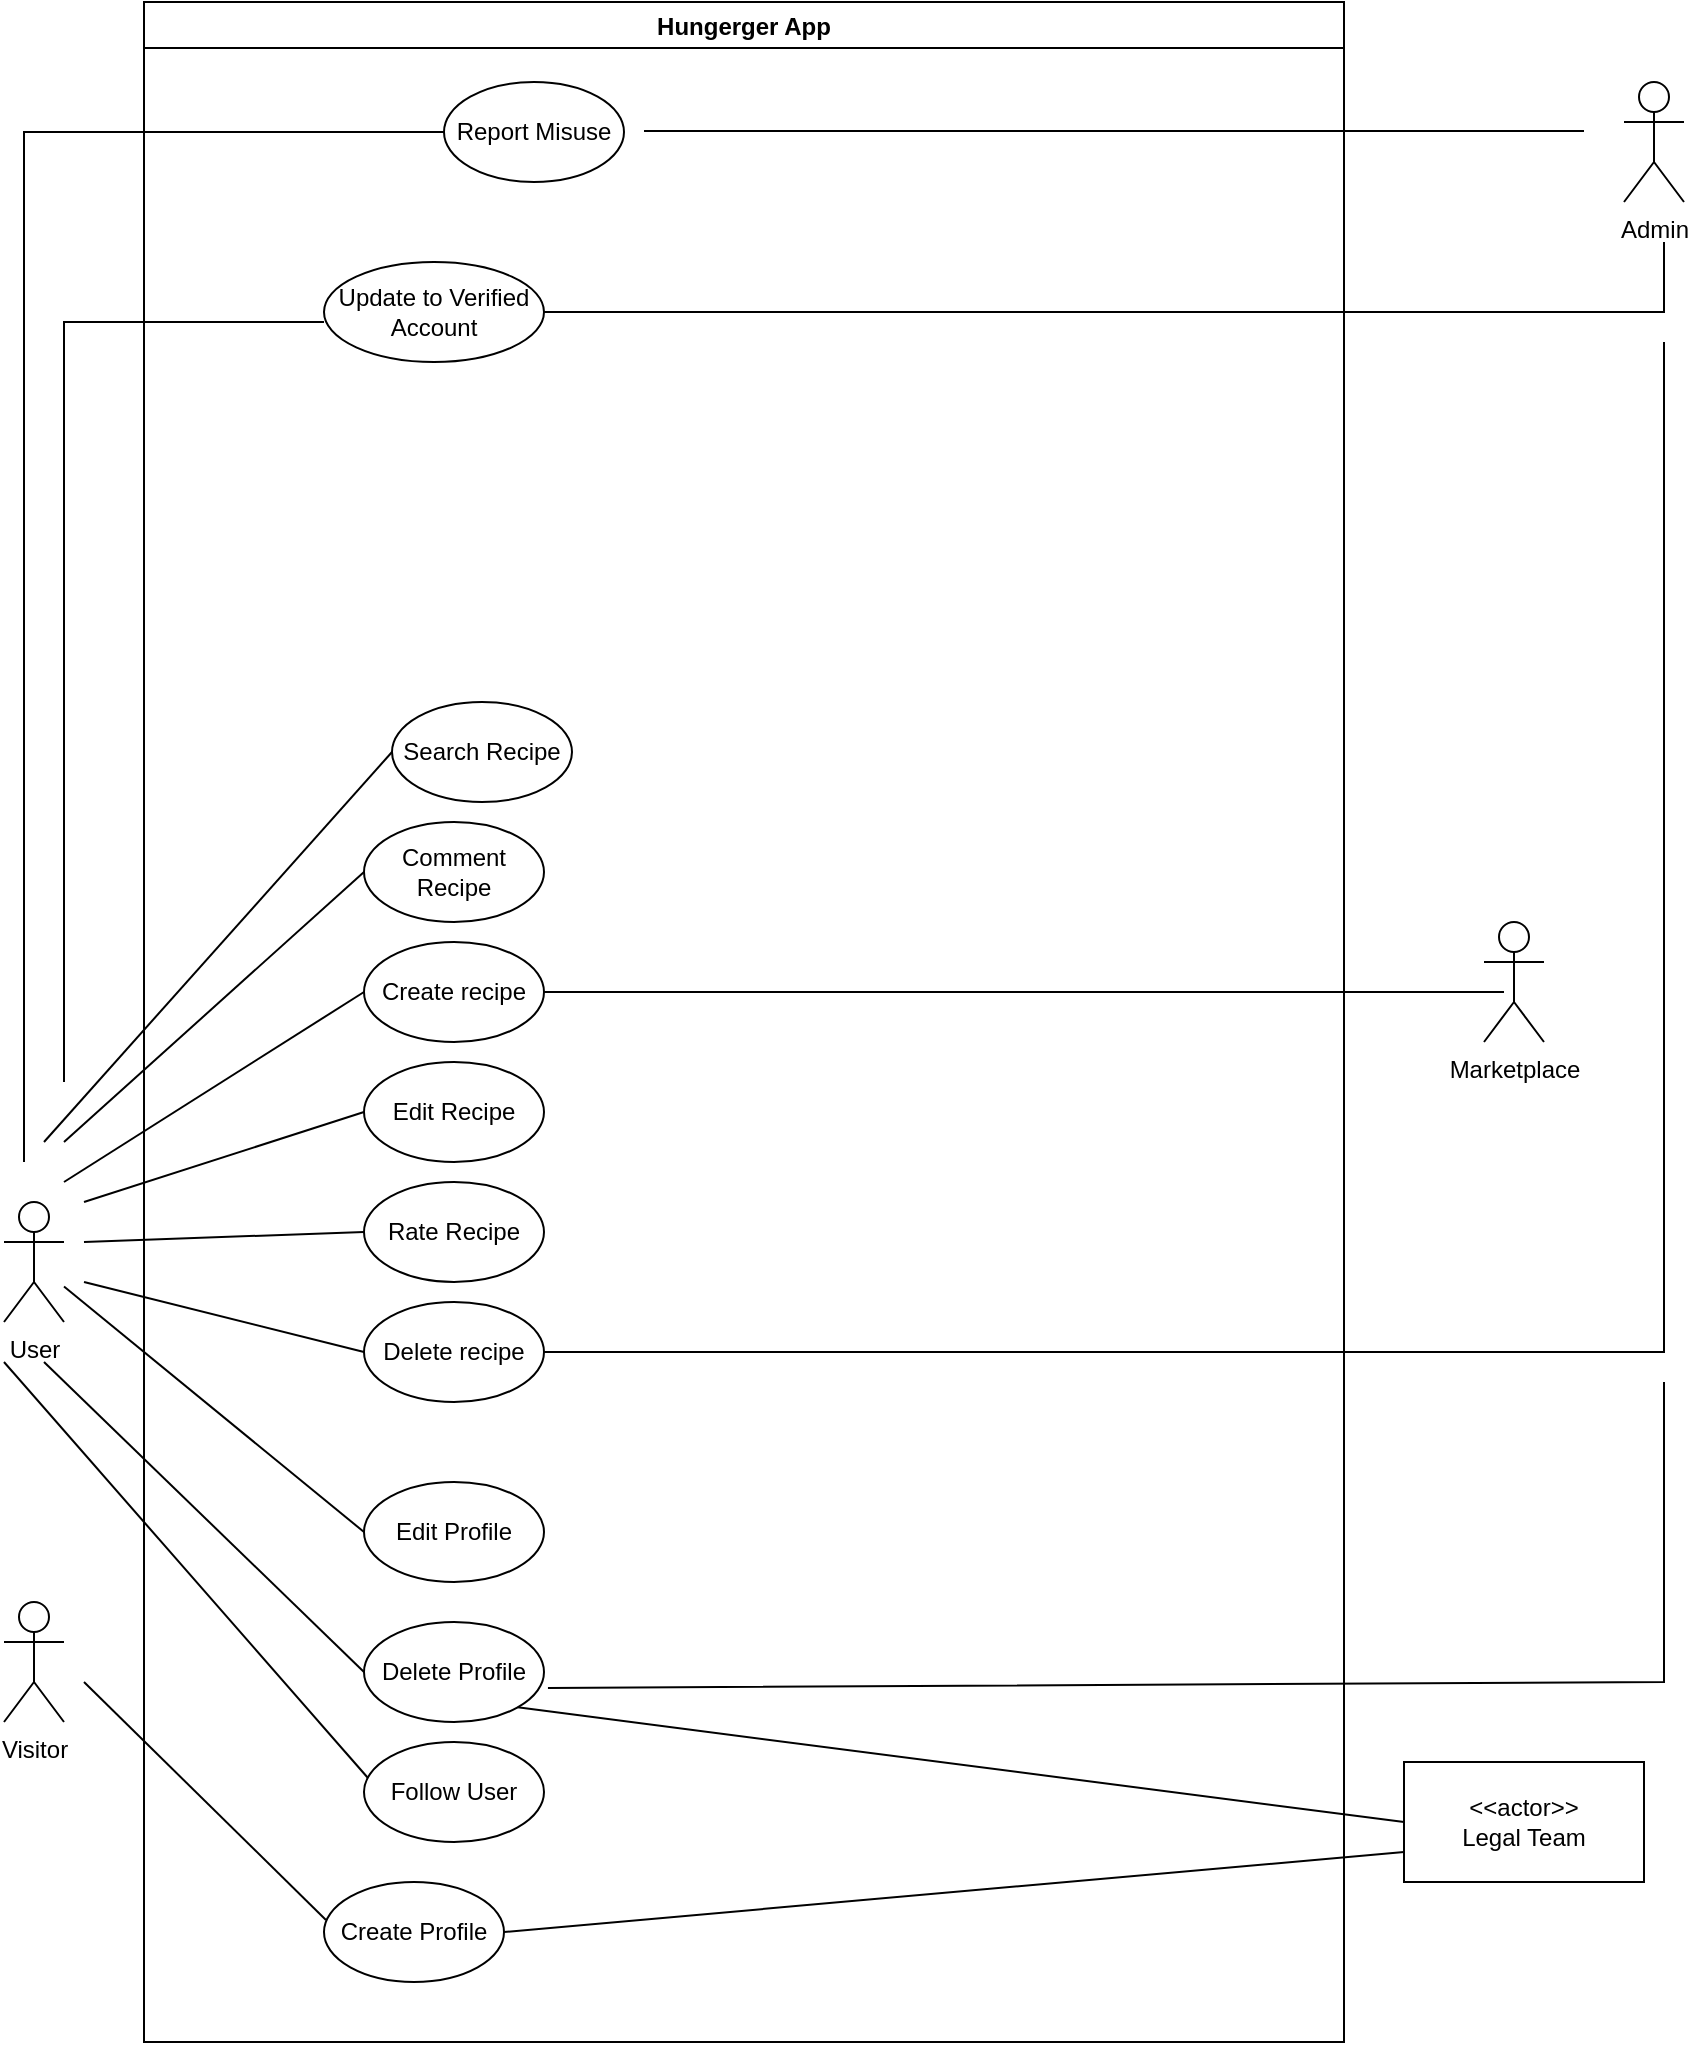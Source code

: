 <mxfile version="22.1.4" type="google">
  <diagram name="Sayfa -1" id="MpunopHkA3QTU1ZINthr">
    <mxGraphModel grid="1" page="1" gridSize="10" guides="1" tooltips="1" connect="1" arrows="1" fold="1" pageScale="1" pageWidth="827" pageHeight="1169" math="0" shadow="0">
      <root>
        <mxCell id="0" />
        <mxCell id="1" parent="0" />
        <mxCell id="DQBXJ2V9FcqI_M96Gr92-1" value="User" style="shape=umlActor;verticalLabelPosition=bottom;verticalAlign=top;html=1;" vertex="1" parent="1">
          <mxGeometry x="130" y="160" width="30" height="60" as="geometry" />
        </mxCell>
        <mxCell id="DQBXJ2V9FcqI_M96Gr92-2" value="Visitor" style="shape=umlActor;verticalLabelPosition=bottom;verticalAlign=top;html=1;" vertex="1" parent="1">
          <mxGeometry x="130" y="360" width="30" height="60" as="geometry" />
        </mxCell>
        <mxCell id="DQBXJ2V9FcqI_M96Gr92-24" value="Hungerger App" style="swimlane;fillColor=#FFFFFF;" vertex="1" parent="1">
          <mxGeometry x="200" y="-440" width="600" height="1020" as="geometry" />
        </mxCell>
        <mxCell id="DQBXJ2V9FcqI_M96Gr92-26" value="Create Profile" style="ellipse;whiteSpace=wrap;html=1;" vertex="1" parent="DQBXJ2V9FcqI_M96Gr92-24">
          <mxGeometry x="90" y="940" width="90" height="50" as="geometry" />
        </mxCell>
        <mxCell id="DQBXJ2V9FcqI_M96Gr92-51" value="Create recipe" style="ellipse;whiteSpace=wrap;html=1;" vertex="1" parent="DQBXJ2V9FcqI_M96Gr92-24">
          <mxGeometry x="110" y="470" width="90" height="50" as="geometry" />
        </mxCell>
        <mxCell id="DQBXJ2V9FcqI_M96Gr92-54" value="Delete recipe" style="ellipse;whiteSpace=wrap;html=1;" vertex="1" parent="DQBXJ2V9FcqI_M96Gr92-24">
          <mxGeometry x="110" y="650" width="90" height="50" as="geometry" />
        </mxCell>
        <mxCell id="DQBXJ2V9FcqI_M96Gr92-55" value="Edit Recipe" style="ellipse;whiteSpace=wrap;html=1;" vertex="1" parent="DQBXJ2V9FcqI_M96Gr92-24">
          <mxGeometry x="110" y="530" width="90" height="50" as="geometry" />
        </mxCell>
        <mxCell id="DQBXJ2V9FcqI_M96Gr92-58" value="Comment Recipe" style="ellipse;whiteSpace=wrap;html=1;" vertex="1" parent="DQBXJ2V9FcqI_M96Gr92-24">
          <mxGeometry x="110" y="410" width="90" height="50" as="geometry" />
        </mxCell>
        <mxCell id="DQBXJ2V9FcqI_M96Gr92-59" value="Search Recipe" style="ellipse;whiteSpace=wrap;html=1;" vertex="1" parent="DQBXJ2V9FcqI_M96Gr92-24">
          <mxGeometry x="124" y="350" width="90" height="50" as="geometry" />
        </mxCell>
        <mxCell id="DQBXJ2V9FcqI_M96Gr92-62" value="Rate Recipe" style="ellipse;whiteSpace=wrap;html=1;" vertex="1" parent="DQBXJ2V9FcqI_M96Gr92-24">
          <mxGeometry x="110" y="590" width="90" height="50" as="geometry" />
        </mxCell>
        <mxCell id="DQBXJ2V9FcqI_M96Gr92-63" value="Report Misuse" style="ellipse;whiteSpace=wrap;html=1;" vertex="1" parent="DQBXJ2V9FcqI_M96Gr92-24">
          <mxGeometry x="150" y="40" width="90" height="50" as="geometry" />
        </mxCell>
        <mxCell id="DQBXJ2V9FcqI_M96Gr92-66" value="" style="endArrow=none;html=1;rounded=0;" edge="1" parent="DQBXJ2V9FcqI_M96Gr92-24">
          <mxGeometry width="50" height="50" relative="1" as="geometry">
            <mxPoint x="250" y="64.5" as="sourcePoint" />
            <mxPoint x="720" y="64.5" as="targetPoint" />
          </mxGeometry>
        </mxCell>
        <mxCell id="DQBXJ2V9FcqI_M96Gr92-72" value="Update to Verified Account" style="ellipse;whiteSpace=wrap;html=1;" vertex="1" parent="DQBXJ2V9FcqI_M96Gr92-24">
          <mxGeometry x="90" y="130" width="110" height="50" as="geometry" />
        </mxCell>
        <mxCell id="As2ihan8Wz4cfaNSFqjq-11" value="Follow User" style="ellipse;whiteSpace=wrap;html=1;" vertex="1" parent="DQBXJ2V9FcqI_M96Gr92-24">
          <mxGeometry x="110" y="870" width="90" height="50" as="geometry" />
        </mxCell>
        <mxCell id="As2ihan8Wz4cfaNSFqjq-21" value="Edit Profile" style="ellipse;whiteSpace=wrap;html=1;" vertex="1" parent="DQBXJ2V9FcqI_M96Gr92-24">
          <mxGeometry x="110" y="740" width="90" height="50" as="geometry" />
        </mxCell>
        <mxCell id="As2ihan8Wz4cfaNSFqjq-24" value="Delete Profile" style="ellipse;whiteSpace=wrap;html=1;" vertex="1" parent="DQBXJ2V9FcqI_M96Gr92-24">
          <mxGeometry x="110" y="810" width="90" height="50" as="geometry" />
        </mxCell>
        <mxCell id="DQBXJ2V9FcqI_M96Gr92-37" value="" style="endArrow=none;html=1;rounded=0;entryX=0.011;entryY=0.38;entryDx=0;entryDy=0;entryPerimeter=0;" edge="1" parent="1" target="DQBXJ2V9FcqI_M96Gr92-26">
          <mxGeometry width="50" height="50" relative="1" as="geometry">
            <mxPoint x="170" y="400" as="sourcePoint" />
            <mxPoint x="280" y="510" as="targetPoint" />
          </mxGeometry>
        </mxCell>
        <mxCell id="DQBXJ2V9FcqI_M96Gr92-49" value="Marketplace" style="shape=umlActor;verticalLabelPosition=bottom;verticalAlign=top;html=1;outlineConnect=0;" vertex="1" parent="1">
          <mxGeometry x="870" y="20" width="30" height="60" as="geometry" />
        </mxCell>
        <mxCell id="DQBXJ2V9FcqI_M96Gr92-50" value="Admin" style="shape=umlActor;verticalLabelPosition=bottom;verticalAlign=top;html=1;" vertex="1" parent="1">
          <mxGeometry x="940" y="-400" width="30" height="60" as="geometry" />
        </mxCell>
        <mxCell id="DQBXJ2V9FcqI_M96Gr92-64" value="" style="endArrow=none;html=1;rounded=0;entryX=0;entryY=0.5;entryDx=0;entryDy=0;" edge="1" parent="1" target="DQBXJ2V9FcqI_M96Gr92-63">
          <mxGeometry width="50" height="50" relative="1" as="geometry">
            <mxPoint x="140" y="140" as="sourcePoint" />
            <mxPoint x="890" y="-90" as="targetPoint" />
            <Array as="points">
              <mxPoint x="140" y="-375" />
            </Array>
          </mxGeometry>
        </mxCell>
        <mxCell id="DQBXJ2V9FcqI_M96Gr92-69" value="" style="endArrow=none;html=1;rounded=0;exitX=1;exitY=0.5;exitDx=0;exitDy=0;" edge="1" parent="1" source="DQBXJ2V9FcqI_M96Gr92-51">
          <mxGeometry width="50" height="50" relative="1" as="geometry">
            <mxPoint x="410" y="60" as="sourcePoint" />
            <mxPoint x="880" y="55" as="targetPoint" />
          </mxGeometry>
        </mxCell>
        <mxCell id="DQBXJ2V9FcqI_M96Gr92-73" value="" style="endArrow=none;html=1;rounded=0;exitX=1;exitY=0.5;exitDx=0;exitDy=0;" edge="1" parent="1" source="DQBXJ2V9FcqI_M96Gr92-72">
          <mxGeometry width="50" height="50" relative="1" as="geometry">
            <mxPoint x="600" y="-40" as="sourcePoint" />
            <mxPoint x="960" y="-320" as="targetPoint" />
            <Array as="points">
              <mxPoint x="960" y="-285" />
            </Array>
          </mxGeometry>
        </mxCell>
        <mxCell id="As2ihan8Wz4cfaNSFqjq-2" value="" style="endArrow=none;html=1;rounded=0;" edge="1" parent="1">
          <mxGeometry width="50" height="50" relative="1" as="geometry">
            <mxPoint x="160" y="100" as="sourcePoint" />
            <mxPoint x="290" y="-280" as="targetPoint" />
            <Array as="points">
              <mxPoint x="160" y="-280" />
            </Array>
          </mxGeometry>
        </mxCell>
        <mxCell id="As2ihan8Wz4cfaNSFqjq-8" value="" style="endArrow=none;html=1;rounded=0;entryX=0;entryY=0.5;entryDx=0;entryDy=0;" edge="1" parent="1" target="DQBXJ2V9FcqI_M96Gr92-59">
          <mxGeometry width="50" height="50" relative="1" as="geometry">
            <mxPoint x="150" y="130" as="sourcePoint" />
            <mxPoint x="600" y="20" as="targetPoint" />
            <Array as="points" />
          </mxGeometry>
        </mxCell>
        <mxCell id="As2ihan8Wz4cfaNSFqjq-15" value="" style="endArrow=none;html=1;rounded=0;entryX=0;entryY=0.5;entryDx=0;entryDy=0;" edge="1" parent="1" target="DQBXJ2V9FcqI_M96Gr92-58">
          <mxGeometry width="50" height="50" relative="1" as="geometry">
            <mxPoint x="160" y="130" as="sourcePoint" />
            <mxPoint x="600" y="210" as="targetPoint" />
          </mxGeometry>
        </mxCell>
        <mxCell id="As2ihan8Wz4cfaNSFqjq-16" value="" style="endArrow=none;html=1;rounded=0;entryX=0;entryY=0.5;entryDx=0;entryDy=0;" edge="1" parent="1" target="DQBXJ2V9FcqI_M96Gr92-51">
          <mxGeometry width="50" height="50" relative="1" as="geometry">
            <mxPoint x="160" y="150" as="sourcePoint" />
            <mxPoint x="600" y="210" as="targetPoint" />
          </mxGeometry>
        </mxCell>
        <mxCell id="As2ihan8Wz4cfaNSFqjq-17" value="" style="endArrow=none;html=1;rounded=0;entryX=0;entryY=0.5;entryDx=0;entryDy=0;" edge="1" parent="1" target="DQBXJ2V9FcqI_M96Gr92-55">
          <mxGeometry width="50" height="50" relative="1" as="geometry">
            <mxPoint x="170" y="160" as="sourcePoint" />
            <mxPoint x="600" y="210" as="targetPoint" />
          </mxGeometry>
        </mxCell>
        <mxCell id="As2ihan8Wz4cfaNSFqjq-19" value="" style="endArrow=none;html=1;rounded=0;entryX=0;entryY=0.5;entryDx=0;entryDy=0;" edge="1" parent="1" target="DQBXJ2V9FcqI_M96Gr92-62">
          <mxGeometry width="50" height="50" relative="1" as="geometry">
            <mxPoint x="170" y="180" as="sourcePoint" />
            <mxPoint x="600" y="210" as="targetPoint" />
          </mxGeometry>
        </mxCell>
        <mxCell id="As2ihan8Wz4cfaNSFqjq-20" value="" style="endArrow=none;html=1;rounded=0;exitX=0;exitY=0.5;exitDx=0;exitDy=0;" edge="1" parent="1" source="DQBXJ2V9FcqI_M96Gr92-54">
          <mxGeometry width="50" height="50" relative="1" as="geometry">
            <mxPoint x="550" y="260" as="sourcePoint" />
            <mxPoint x="170" y="200" as="targetPoint" />
          </mxGeometry>
        </mxCell>
        <mxCell id="As2ihan8Wz4cfaNSFqjq-22" value="" style="endArrow=none;html=1;rounded=0;entryX=0;entryY=0.5;entryDx=0;entryDy=0;" edge="1" parent="1" source="DQBXJ2V9FcqI_M96Gr92-1" target="As2ihan8Wz4cfaNSFqjq-21">
          <mxGeometry width="50" height="50" relative="1" as="geometry">
            <mxPoint x="200" y="230" as="sourcePoint" />
            <mxPoint x="600" y="410" as="targetPoint" />
          </mxGeometry>
        </mxCell>
        <mxCell id="As2ihan8Wz4cfaNSFqjq-23" value="" style="endArrow=none;html=1;rounded=0;exitX=1;exitY=0.5;exitDx=0;exitDy=0;" edge="1" parent="1" source="DQBXJ2V9FcqI_M96Gr92-54">
          <mxGeometry width="50" height="50" relative="1" as="geometry">
            <mxPoint x="550" y="60" as="sourcePoint" />
            <mxPoint x="960" y="-270" as="targetPoint" />
            <Array as="points">
              <mxPoint x="960" y="235" />
            </Array>
          </mxGeometry>
        </mxCell>
        <mxCell id="As2ihan8Wz4cfaNSFqjq-25" value="" style="endArrow=none;html=1;rounded=0;exitX=1.022;exitY=0.66;exitDx=0;exitDy=0;exitPerimeter=0;" edge="1" parent="1" source="As2ihan8Wz4cfaNSFqjq-24">
          <mxGeometry width="50" height="50" relative="1" as="geometry">
            <mxPoint x="550" y="360" as="sourcePoint" />
            <mxPoint x="960" y="250" as="targetPoint" />
            <Array as="points">
              <mxPoint x="960" y="400" />
            </Array>
          </mxGeometry>
        </mxCell>
        <mxCell id="As2ihan8Wz4cfaNSFqjq-26" value="" style="endArrow=none;html=1;rounded=0;entryX=0;entryY=0.5;entryDx=0;entryDy=0;" edge="1" parent="1" target="As2ihan8Wz4cfaNSFqjq-24">
          <mxGeometry width="50" height="50" relative="1" as="geometry">
            <mxPoint x="150" y="240" as="sourcePoint" />
            <mxPoint x="300" y="465" as="targetPoint" />
          </mxGeometry>
        </mxCell>
        <mxCell id="As2ihan8Wz4cfaNSFqjq-27" value="" style="endArrow=none;html=1;rounded=0;entryX=0.022;entryY=0.36;entryDx=0;entryDy=0;entryPerimeter=0;" edge="1" parent="1" target="As2ihan8Wz4cfaNSFqjq-11">
          <mxGeometry width="50" height="50" relative="1" as="geometry">
            <mxPoint x="130" y="240" as="sourcePoint" />
            <mxPoint x="300" y="525" as="targetPoint" />
          </mxGeometry>
        </mxCell>
        <mxCell id="aYiqkEVVEUg1QC5gab5r-1" value="&amp;lt;&amp;lt;actor&amp;gt;&amp;gt;&lt;br&gt;Legal Team" style="rounded=0;whiteSpace=wrap;html=1;" vertex="1" parent="1">
          <mxGeometry x="830" y="440" width="120" height="60" as="geometry" />
        </mxCell>
        <mxCell id="aYiqkEVVEUg1QC5gab5r-2" value="" style="endArrow=none;html=1;rounded=0;exitX=1;exitY=1;exitDx=0;exitDy=0;entryX=0;entryY=0.5;entryDx=0;entryDy=0;" edge="1" parent="1" source="As2ihan8Wz4cfaNSFqjq-24" target="aYiqkEVVEUg1QC5gab5r-1">
          <mxGeometry width="50" height="50" relative="1" as="geometry">
            <mxPoint x="700" y="260" as="sourcePoint" />
            <mxPoint x="750" y="210" as="targetPoint" />
          </mxGeometry>
        </mxCell>
        <mxCell id="aYiqkEVVEUg1QC5gab5r-3" value="" style="endArrow=none;html=1;rounded=0;exitX=1;exitY=0.5;exitDx=0;exitDy=0;entryX=0;entryY=0.75;entryDx=0;entryDy=0;" edge="1" parent="1" source="DQBXJ2V9FcqI_M96Gr92-26" target="aYiqkEVVEUg1QC5gab5r-1">
          <mxGeometry width="50" height="50" relative="1" as="geometry">
            <mxPoint x="397" y="423" as="sourcePoint" />
            <mxPoint x="840" y="480" as="targetPoint" />
          </mxGeometry>
        </mxCell>
      </root>
    </mxGraphModel>
  </diagram>
</mxfile>
